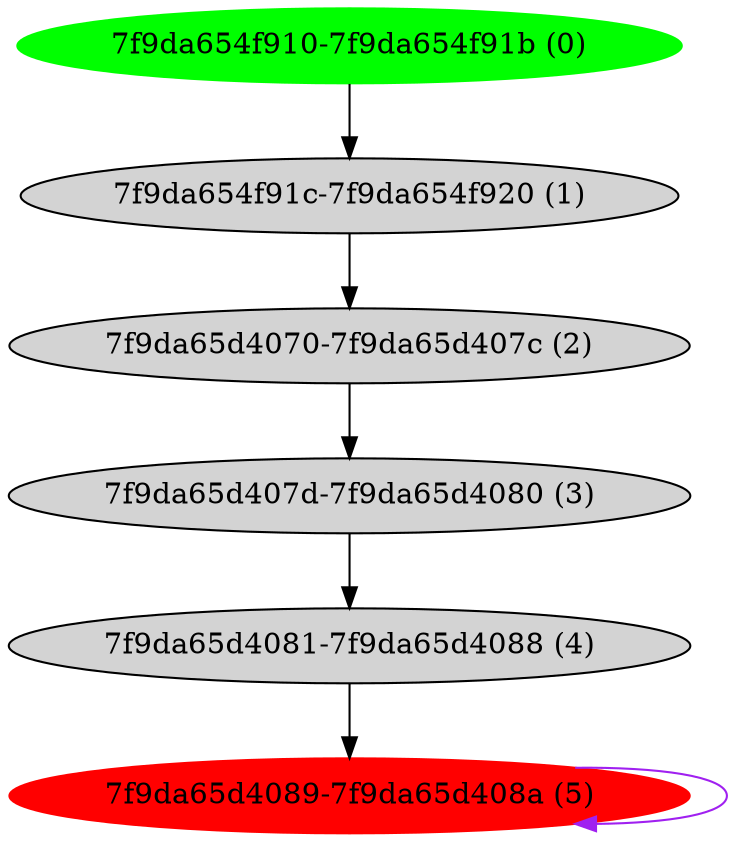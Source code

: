 digraph G {
   bb_7f9da654f910 [label="7f9da654f910-7f9da654f91b (0)", color="green" style=filled];
   bb_7f9da654f91c [label="7f9da654f91c-7f9da654f920 (1)" style=filled];
   bb_7f9da65d4070 [label="7f9da65d4070-7f9da65d407c (2)" style=filled];
   bb_7f9da65d407d [label="7f9da65d407d-7f9da65d4080 (3)" style=filled];
   bb_7f9da65d4081 [label="7f9da65d4081-7f9da65d4088 (4)" style=filled];
   bb_7f9da65d4089 [label="7f9da65d4089-7f9da65d408a (5)", color="red" style=filled];
   bb_7f9da654f910 -> bb_7f9da654f91c;
   bb_7f9da654f91c -> bb_7f9da65d4070;
   bb_7f9da65d4070 -> bb_7f9da65d407d;
   bb_7f9da65d407d -> bb_7f9da65d4081;
   bb_7f9da65d4081 -> bb_7f9da65d4089;
   bb_7f9da65d4089 -> bb_7f9da65d4089 [color=purple];
}